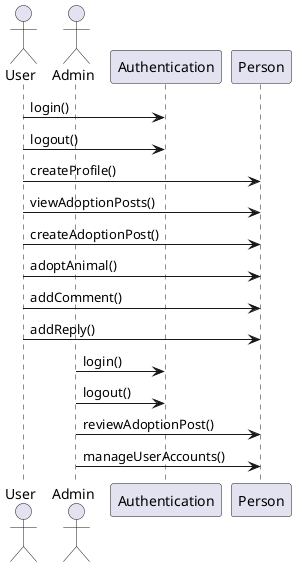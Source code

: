 @startuml

actor User
actor Admin

User -> Authentication: login()
User -> Authentication: logout()
User -> Person: createProfile()
User -> Person: viewAdoptionPosts()
User -> Person: createAdoptionPost()
User -> Person: adoptAnimal()
User -> Person: addComment()
User -> Person: addReply()

Admin -> Authentication: login()
Admin -> Authentication: logout()
Admin -> Person: reviewAdoptionPost()
Admin -> Person: manageUserAccounts()


@enduml


